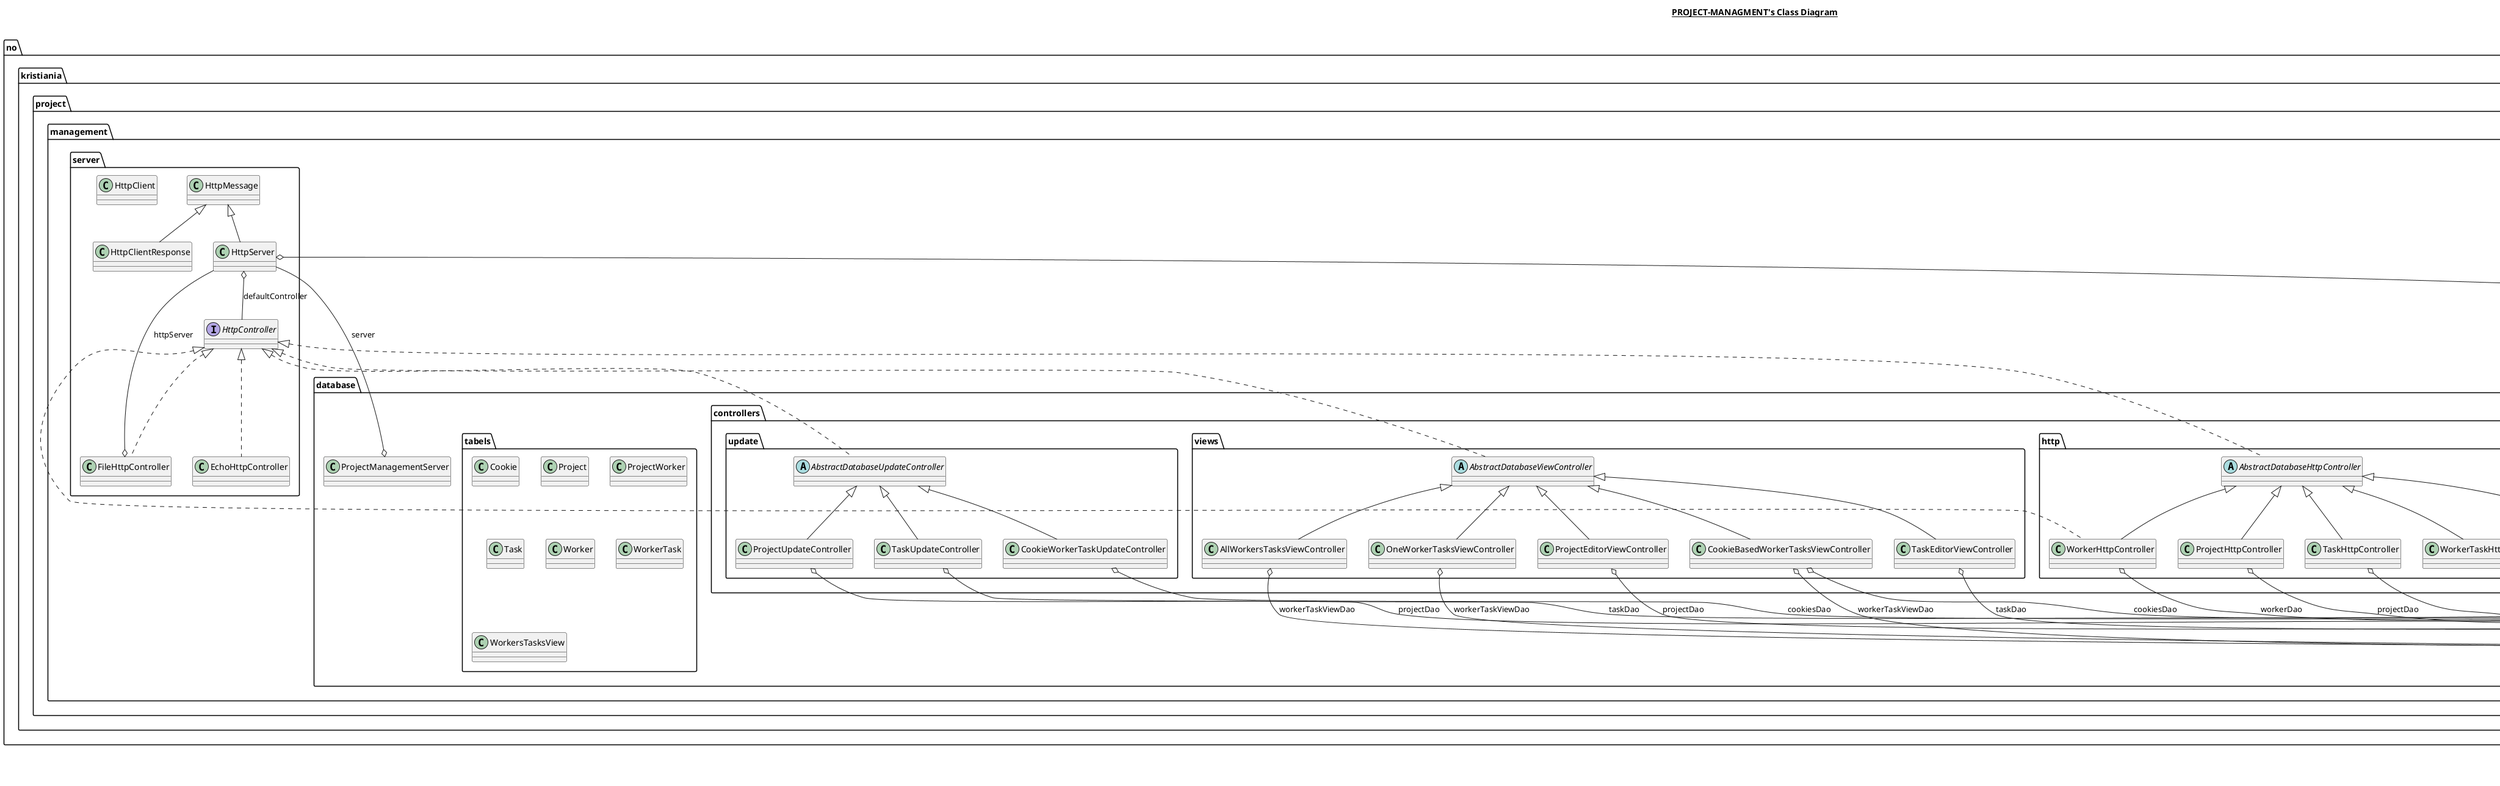 @startuml

title __PROJECT-MANAGMENT's Class Diagram__\n

  namespace no.kristiania.project.management.database {
    class no.kristiania.project.management.database.ProjectManagementServer {
    }
  }
  

  namespace no.kristiania.project.management.database {
    namespace controllers.http {
      abstract class no.kristiania.project.management.database.controllers.http.AbstractDatabaseHttpController {
      }
    }
  }
  

  namespace no.kristiania.project.management.database {
    namespace controllers.http {
      class no.kristiania.project.management.database.controllers.http.ProjectHttpController {
      }
    }
  }
  

  namespace no.kristiania.project.management.database {
    namespace controllers.http {
      class no.kristiania.project.management.database.controllers.http.TaskHttpController {
      }
    }
  }
  

  namespace no.kristiania.project.management.database {
    namespace controllers.http {
      class no.kristiania.project.management.database.controllers.http.WorkerHttpController {
      }
    }
  }
  

  namespace no.kristiania.project.management.database {
    namespace controllers.http {
      class no.kristiania.project.management.database.controllers.http.WorkerTaskHttpController {
      }
    }
  }
  

  namespace no.kristiania.project.management.database {
    namespace controllers.http {
      class no.kristiania.project.management.database.controllers.http.WorkerToProjectHttpController {
      }
    }
  }
  

  namespace no.kristiania.project.management.database {
    namespace controllers.update {
      abstract class no.kristiania.project.management.database.controllers.update.AbstractDatabaseUpdateController {
      }
    }
  }
  

  namespace no.kristiania.project.management.database {
    namespace controllers.update {
      class no.kristiania.project.management.database.controllers.update.CookieWorkerTaskUpdateController {
      }
    }
  }
  

  namespace no.kristiania.project.management.database {
    namespace controllers.update {
      class no.kristiania.project.management.database.controllers.update.ProjectUpdateController {
      }
    }
  }
  

  namespace no.kristiania.project.management.database {
    namespace controllers.update {
      class no.kristiania.project.management.database.controllers.update.TaskUpdateController {
      }
    }
  }
  

  namespace no.kristiania.project.management.database {
    namespace controllers.views {
      abstract class no.kristiania.project.management.database.controllers.views.AbstractDatabaseViewController {
      }
    }
  }
  

  namespace no.kristiania.project.management.database {
    namespace controllers.views {
      class no.kristiania.project.management.database.controllers.views.AllWorkersTasksViewController {
      }
    }
  }
  

  namespace no.kristiania.project.management.database {
    namespace controllers.views {
      class no.kristiania.project.management.database.controllers.views.CookieBasedWorkerTasksViewController {
      }
    }
  }
  

  namespace no.kristiania.project.management.database {
    namespace controllers.views {
      class no.kristiania.project.management.database.controllers.views.OneWorkerTasksViewController {
      }
    }
  }
  

  namespace no.kristiania.project.management.database {
    namespace controllers.views {
      class no.kristiania.project.management.database.controllers.views.ProjectEditorViewController {
      }
    }
  }
  

  namespace no.kristiania.project.management.database {
    namespace controllers.views {
      class no.kristiania.project.management.database.controllers.views.TaskEditorViewController {
      }
    }
  }
  

  namespace no.kristiania.project.management.database {
    namespace dao {
      abstract class no.kristiania.project.management.database.dao.AbstractDao {
      }
    }
  }
  

  namespace no.kristiania.project.management.database {
    namespace dao {
      class no.kristiania.project.management.database.dao.CookiesDao {
      }
    }
  }
  

  namespace no.kristiania.project.management.database {
    namespace dao {
      class no.kristiania.project.management.database.dao.ProjectDao {
      }
    }
  }
  

  namespace no.kristiania.project.management.database {
    namespace dao {
      class no.kristiania.project.management.database.dao.ProjectWorkerDao {
      }
    }
  }
  

  namespace no.kristiania.project.management.database {
    namespace dao {
      class no.kristiania.project.management.database.dao.TaskDao {
      }
    }
  }
  

  namespace no.kristiania.project.management.database {
    namespace dao {
      class no.kristiania.project.management.database.dao.WorkerDao {
      }
    }
  }
  

  namespace no.kristiania.project.management.database {
    namespace dao {
      class no.kristiania.project.management.database.dao.WorkerTaskDao {
      }
    }
  }
  

  namespace no.kristiania.project.management.database {
    namespace dao {
      class no.kristiania.project.management.database.dao.WorkersTasksViewDao {
      }
    }
  }
  

  namespace no.kristiania.project.management.database {
    namespace tabels {
      class no.kristiania.project.management.database.tabels.Cookie {
      }
    }
  }
  

  namespace no.kristiania.project.management.database {
    namespace tabels {
      class no.kristiania.project.management.database.tabels.Project {
      }
    }
  }
  

  namespace no.kristiania.project.management.database {
    namespace tabels {
      class no.kristiania.project.management.database.tabels.ProjectWorker {
      }
    }
  }
  

  namespace no.kristiania.project.management.database {
    namespace tabels {
      class no.kristiania.project.management.database.tabels.Task {
      }
    }
  }
  

  namespace no.kristiania.project.management.database {
    namespace tabels {
      class no.kristiania.project.management.database.tabels.Worker {
      }
    }
  }
  

  namespace no.kristiania.project.management.database {
    namespace tabels {
      class no.kristiania.project.management.database.tabels.WorkerTask {
      }
    }
  }
  

  namespace no.kristiania.project.management.database {
    namespace tabels {
      class no.kristiania.project.management.database.tabels.WorkersTasksView {
      }
    }
  }
  

  namespace no.kristiania.project.management.server {
    class no.kristiania.project.management.server.EchoHttpController {
    }
  }
  

  namespace no.kristiania.project.management.server {
    class no.kristiania.project.management.server.FileHttpController {
    }
  }
  

  namespace no.kristiania.project.management.server {
    class no.kristiania.project.management.server.HttpClient {
    }
  }
  

  namespace no.kristiania.project.management.server {
    class no.kristiania.project.management.server.HttpClientResponse {
    }
  }
  

  namespace no.kristiania.project.management.server {
    interface no.kristiania.project.management.server.HttpController {
    }
  }
  

  namespace no.kristiania.project.management.server {
    class no.kristiania.project.management.server.HttpMessage {
    }
  }
  

  namespace no.kristiania.project.management.server {
    class no.kristiania.project.management.server.HttpServer {
    }
  }
  

  no.kristiania.project.management.database.ProjectManagementServer o-- no.kristiania.project.management.server.HttpServer : server
  no.kristiania.project.management.database.controllers.http.AbstractDatabaseHttpController .up.|> no.kristiania.project.management.server.HttpController
  no.kristiania.project.management.database.controllers.http.ProjectHttpController -up-|> no.kristiania.project.management.database.controllers.http.AbstractDatabaseHttpController
  no.kristiania.project.management.database.controllers.http.ProjectHttpController o-- no.kristiania.project.management.database.dao.ProjectDao : projectDao
  no.kristiania.project.management.database.controllers.http.TaskHttpController -up-|> no.kristiania.project.management.database.controllers.http.AbstractDatabaseHttpController
  no.kristiania.project.management.database.controllers.http.TaskHttpController o-- no.kristiania.project.management.database.dao.TaskDao : taskDao
  no.kristiania.project.management.database.controllers.http.WorkerHttpController .up.|> no.kristiania.project.management.server.HttpController
  no.kristiania.project.management.database.controllers.http.WorkerHttpController -up-|> no.kristiania.project.management.database.controllers.http.AbstractDatabaseHttpController
  no.kristiania.project.management.database.controllers.http.WorkerHttpController o-- no.kristiania.project.management.database.dao.WorkerDao : workerDao
  no.kristiania.project.management.database.controllers.http.WorkerTaskHttpController -up-|> no.kristiania.project.management.database.controllers.http.AbstractDatabaseHttpController
  no.kristiania.project.management.database.controllers.http.WorkerTaskHttpController o-- no.kristiania.project.management.database.dao.WorkerTaskDao : workerTaskDao
  no.kristiania.project.management.database.controllers.http.WorkerToProjectHttpController -up-|> no.kristiania.project.management.database.controllers.http.AbstractDatabaseHttpController
  no.kristiania.project.management.database.controllers.http.WorkerToProjectHttpController o-- no.kristiania.project.management.database.dao.ProjectWorkerDao : projectWorkerDao
  no.kristiania.project.management.database.controllers.update.AbstractDatabaseUpdateController .up.|> no.kristiania.project.management.server.HttpController
  no.kristiania.project.management.database.controllers.update.CookieWorkerTaskUpdateController -up-|> no.kristiania.project.management.database.controllers.update.AbstractDatabaseUpdateController
  no.kristiania.project.management.database.controllers.update.CookieWorkerTaskUpdateController o-- no.kristiania.project.management.database.dao.CookiesDao : cookiesDao
  no.kristiania.project.management.database.controllers.update.ProjectUpdateController -up-|> no.kristiania.project.management.database.controllers.update.AbstractDatabaseUpdateController
  no.kristiania.project.management.database.controllers.update.ProjectUpdateController o-- no.kristiania.project.management.database.dao.ProjectDao : projectDao
  no.kristiania.project.management.database.controllers.update.TaskUpdateController -up-|> no.kristiania.project.management.database.controllers.update.AbstractDatabaseUpdateController
  no.kristiania.project.management.database.controllers.update.TaskUpdateController o-- no.kristiania.project.management.database.dao.TaskDao : taskDao
  no.kristiania.project.management.database.controllers.views.AbstractDatabaseViewController .up.|> no.kristiania.project.management.server.HttpController
  no.kristiania.project.management.database.controllers.views.AllWorkersTasksViewController -up-|> no.kristiania.project.management.database.controllers.views.AbstractDatabaseViewController
  no.kristiania.project.management.database.controllers.views.AllWorkersTasksViewController o-- no.kristiania.project.management.database.dao.WorkersTasksViewDao : workerTaskViewDao
  no.kristiania.project.management.database.controllers.views.CookieBasedWorkerTasksViewController -up-|> no.kristiania.project.management.database.controllers.views.AbstractDatabaseViewController
  no.kristiania.project.management.database.controllers.views.CookieBasedWorkerTasksViewController o-- no.kristiania.project.management.database.dao.CookiesDao : cookiesDao
  no.kristiania.project.management.database.controllers.views.CookieBasedWorkerTasksViewController o-- no.kristiania.project.management.database.dao.WorkersTasksViewDao : workerTaskViewDao
  no.kristiania.project.management.database.controllers.views.OneWorkerTasksViewController -up-|> no.kristiania.project.management.database.controllers.views.AbstractDatabaseViewController
  no.kristiania.project.management.database.controllers.views.OneWorkerTasksViewController o-- no.kristiania.project.management.database.dao.WorkersTasksViewDao : workerTaskViewDao
  no.kristiania.project.management.database.controllers.views.ProjectEditorViewController -up-|> no.kristiania.project.management.database.controllers.views.AbstractDatabaseViewController
  no.kristiania.project.management.database.controllers.views.ProjectEditorViewController o-- no.kristiania.project.management.database.dao.ProjectDao : projectDao
  no.kristiania.project.management.database.controllers.views.TaskEditorViewController -up-|> no.kristiania.project.management.database.controllers.views.AbstractDatabaseViewController
  no.kristiania.project.management.database.controllers.views.TaskEditorViewController o-- no.kristiania.project.management.database.dao.TaskDao : taskDao
  no.kristiania.project.management.database.dao.CookiesDao -up-|> no.kristiania.project.management.database.dao.AbstractDao
  no.kristiania.project.management.database.dao.ProjectDao -up-|> no.kristiania.project.management.database.dao.AbstractDao
  no.kristiania.project.management.database.dao.ProjectWorkerDao -up-|> no.kristiania.project.management.database.dao.AbstractDao
  no.kristiania.project.management.database.dao.TaskDao -up-|> no.kristiania.project.management.database.dao.AbstractDao
  no.kristiania.project.management.database.dao.WorkerDao -up-|> no.kristiania.project.management.database.dao.AbstractDao
  no.kristiania.project.management.database.dao.WorkerTaskDao -up-|> no.kristiania.project.management.database.dao.AbstractDao
  no.kristiania.project.management.database.dao.WorkersTasksViewDao -up-|> no.kristiania.project.management.database.dao.AbstractDao
  no.kristiania.project.management.server.EchoHttpController .up.|> no.kristiania.project.management.server.HttpController
  no.kristiania.project.management.server.FileHttpController .up.|> no.kristiania.project.management.server.HttpController
  no.kristiania.project.management.server.FileHttpController o-- no.kristiania.project.management.server.HttpServer : httpServer
  no.kristiania.project.management.server.HttpClientResponse -up-|> no.kristiania.project.management.server.HttpMessage
  no.kristiania.project.management.server.HttpServer -up-|> no.kristiania.project.management.server.HttpMessage
  no.kristiania.project.management.server.HttpServer o-- no.kristiania.project.management.database.dao.CookiesDao : cookiesDao
  no.kristiania.project.management.server.HttpServer o-- no.kristiania.project.management.server.HttpController : defaultController


right footer


PlantUML diagram generated by SketchIt! (https://bitbucket.org/pmesmeur/sketch.it)
For more information about this tool, please contact philippe.mesmeur@gmail.com
endfooter

@enduml
